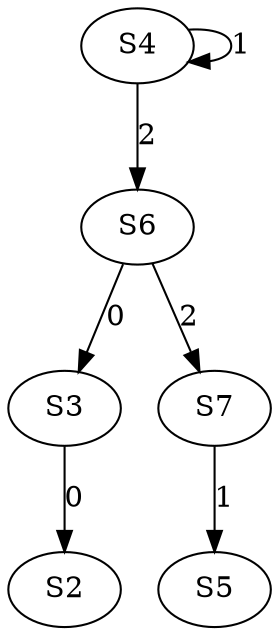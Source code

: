 strict digraph {
	S3 -> S2 [ label = 0 ];
	S6 -> S3 [ label = 0 ];
	S4 -> S4 [ label = 1 ];
	S7 -> S5 [ label = 1 ];
	S4 -> S6 [ label = 2 ];
	S6 -> S7 [ label = 2 ];
}